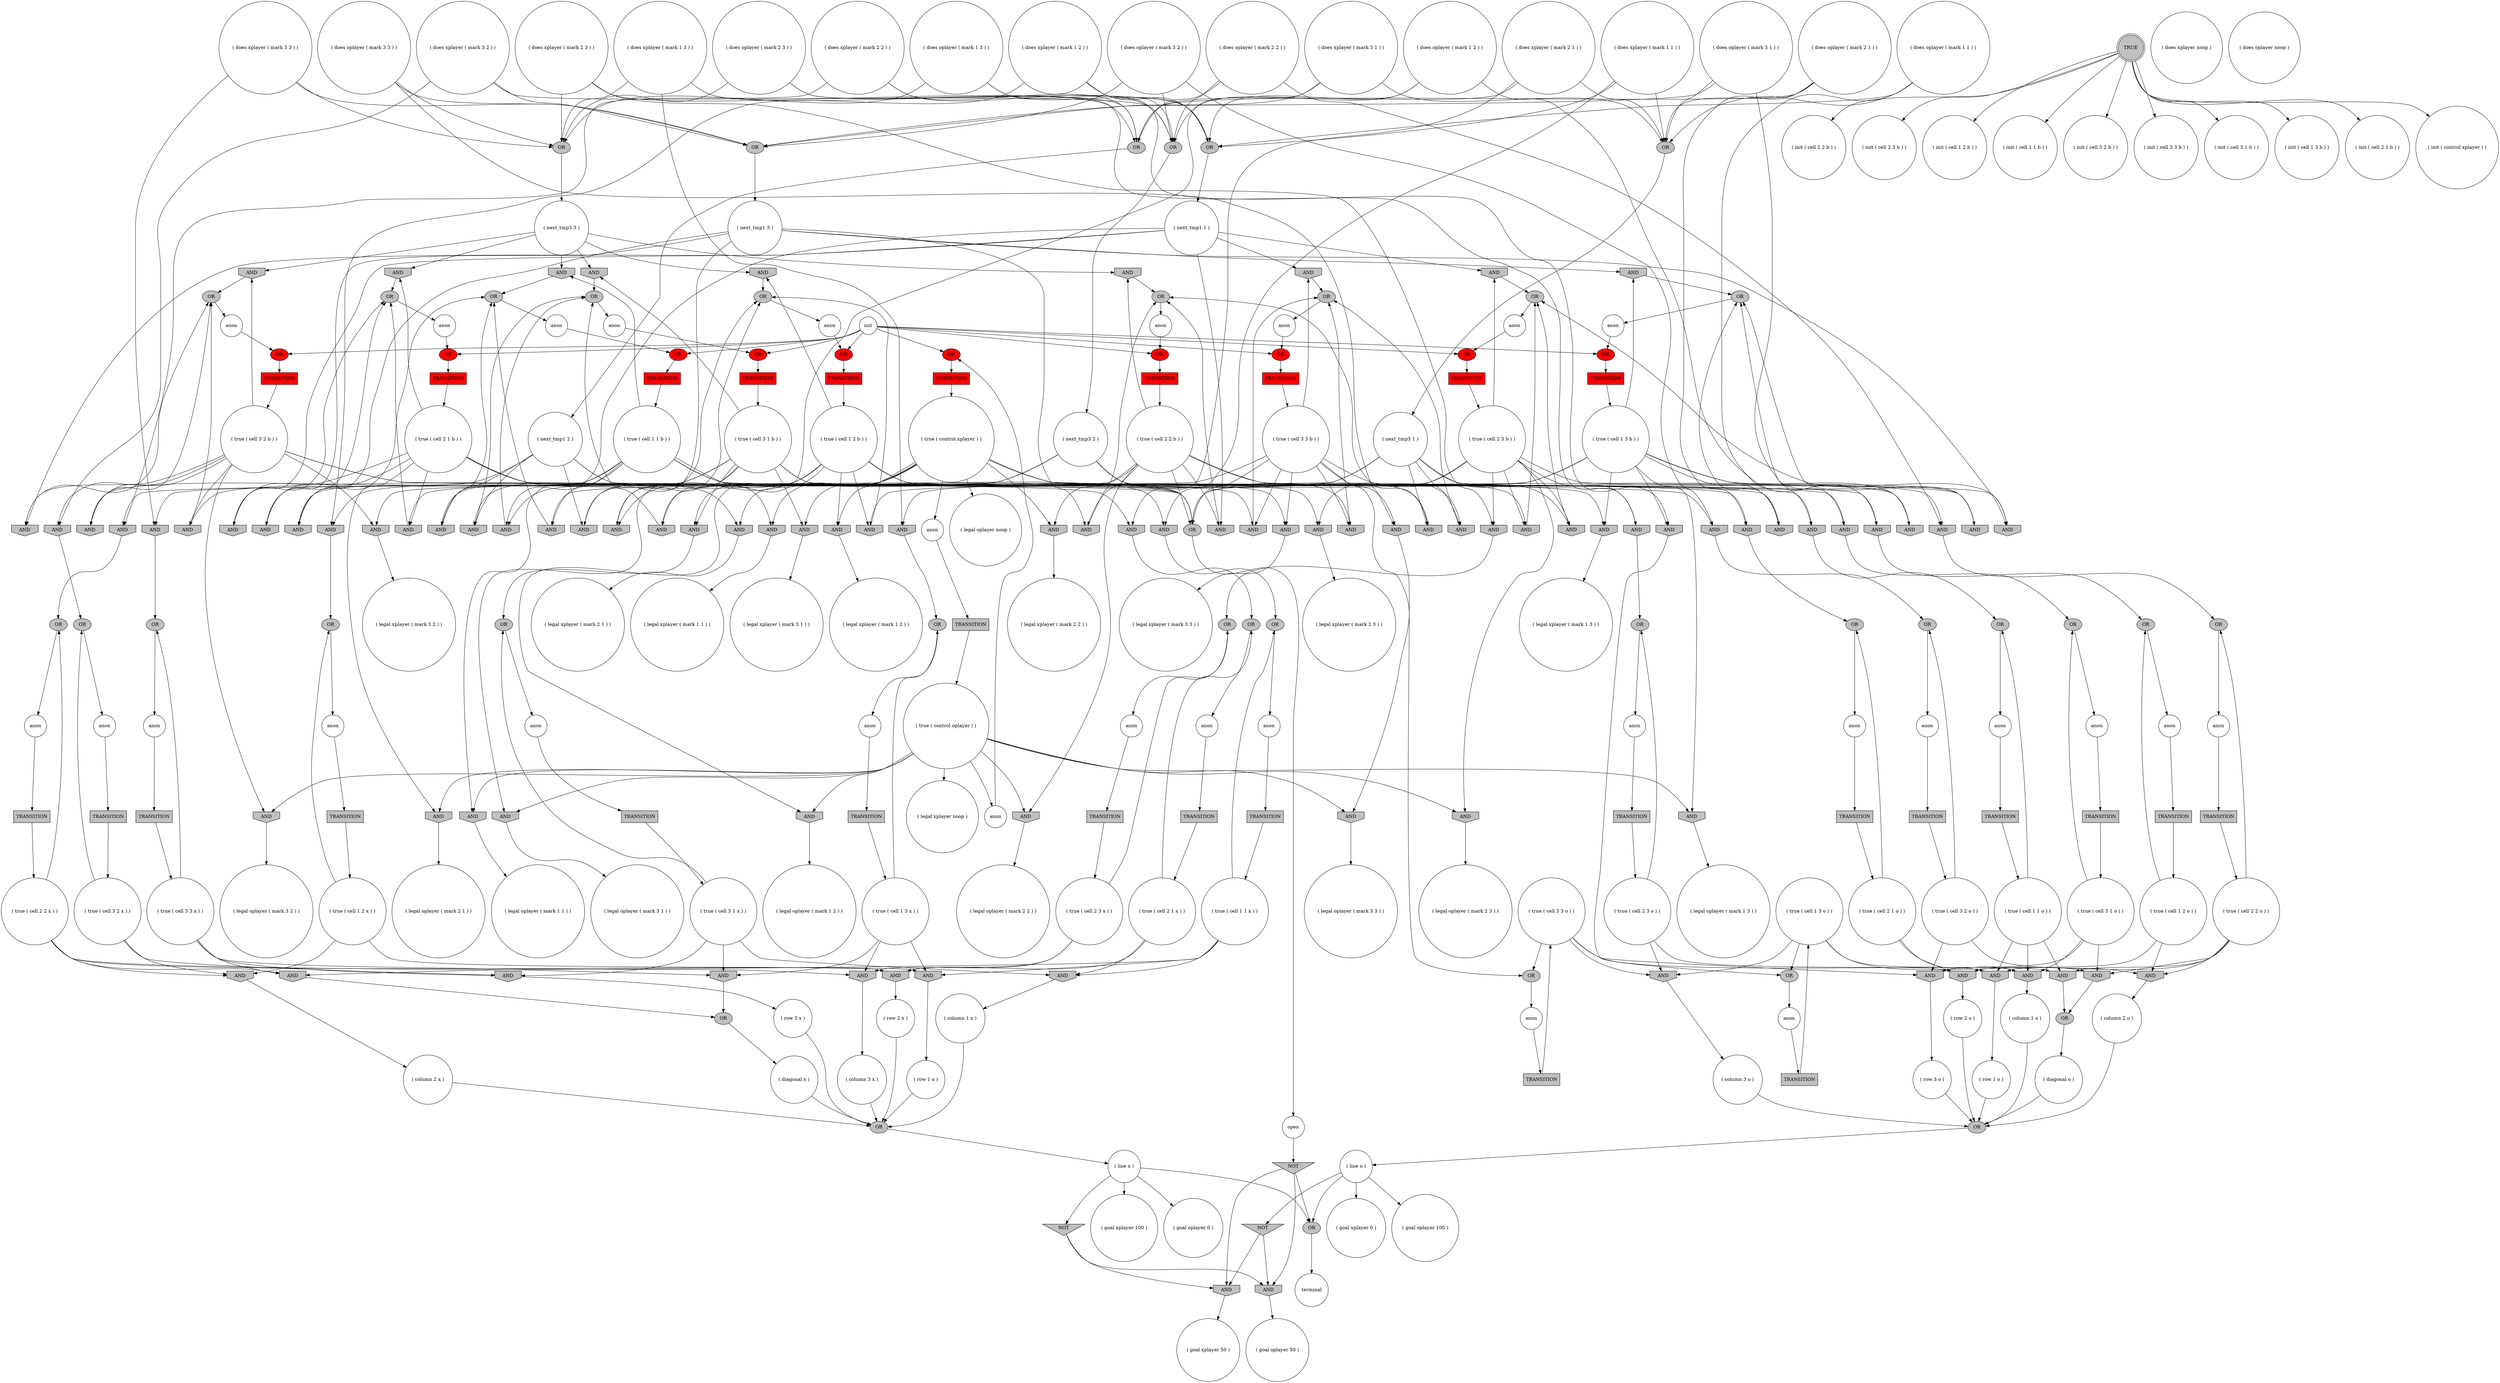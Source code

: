 digraph propNet
{
	"@7f7af77b"[shape=circle, style= filled, fillcolor=white, label="( column 3 x )"]; "@7f7af77b"->"@1381c37"; 
	"@642a3828"[shape=box, style= filled, fillcolor=grey, label="TRANSITION"]; "@642a3828"->"@1b7ce338"; 
	"@50f830fb"[shape=circle, style= filled, fillcolor=white, label="( legal xplayer ( mark 1 3 ) )"]; 
	"@6d06db05"[shape=invhouse, style= filled, fillcolor=grey, label="AND"]; "@6d06db05"->"@5e908487"; 
	"@2e90c293"[shape=invhouse, style= filled, fillcolor=grey, label="AND"]; "@2e90c293"->"@5e908487"; 
	"@3c753671"[shape=circle, style= filled, fillcolor=white, label="anon"]; "@3c753671"->"@5d909d84"; 
	"@3fed87e9"[shape=circle, style= filled, fillcolor=white, label="anon"]; "@3fed87e9"->"@2f30c6ee"; 
	"@6858925d"[shape=invhouse, style= filled, fillcolor=grey, label="AND"]; "@6858925d"->"@231633be"; 
	"@5c1a0e1c"[shape=ellipse, style= filled, fillcolor=grey, label="OR"]; "@5c1a0e1c"->"@6885430b"; 
	"@188ae882"[shape=ellipse, style= filled, fillcolor=red, label="OR"]; "@188ae882"->"@411402de"; 
	"@47aaf1a1"[shape=ellipse, style= filled, fillcolor=grey, label="OR"]; "@47aaf1a1"->"@d26fdfc"; 
	"@2d51dd5d"[shape=invhouse, style= filled, fillcolor=grey, label="AND"]; "@2d51dd5d"->"@2779a61"; 
	"@315bf154"[shape=circle, style= filled, fillcolor=white, label="( does oplayer ( mark 3 3 ) )"]; "@315bf154"->"@78147347"; "@315bf154"->"@7e10fcee"; "@315bf154"->"@3973350d"; 
	"@5d909d84"[shape=box, style= filled, fillcolor=grey, label="TRANSITION"]; "@5d909d84"->"@79890a07"; 
	"@2779a61"[shape=ellipse, style= filled, fillcolor=grey, label="OR"]; "@2779a61"->"@51372eab"; 
	"@6f27eb30"[shape=invhouse, style= filled, fillcolor=grey, label="AND"]; "@6f27eb30"->"@2779a61"; 
	"@5e908487"[shape=ellipse, style= filled, fillcolor=grey, label="OR"]; "@5e908487"->"@1db90a3f"; 
	"@5e54f043"[shape=box, style= filled, fillcolor=red, label="TRANSITION"]; "@5e54f043"->"@5821dafe"; 
	"@4c533c4d"[shape=circle, style= filled, fillcolor=white, label="anon"]; "@4c533c4d"->"@188ae882"; 
	"@47f707d6"[shape=invhouse, style= filled, fillcolor=grey, label="AND"]; "@47f707d6"->"@1de3329f"; 
	"@69f1abb"[shape=invhouse, style= filled, fillcolor=grey, label="AND"]; "@69f1abb"->"@452fb7f9"; 
	"@1d8eaba4"[shape=circle, style= filled, fillcolor=white, label="anon"]; "@1d8eaba4"->"@2a82dcfc"; 
	"@50f0d2da"[shape=circle, style= filled, fillcolor=white, label="( legal oplayer ( mark 2 3 ) )"]; 
	"@41f247d8"[shape=invhouse, style= filled, fillcolor=grey, label="AND"]; "@41f247d8"->"@231633be"; 
	"@4569ef45"[shape=circle, style= filled, fillcolor=white, label="anon"]; "@4569ef45"->"@699890b1"; 
	"@53d61dfa"[shape=invhouse, style= filled, fillcolor=grey, label="AND"]; "@53d61dfa"->"@5a45ee9d"; 
	"@23b3379d"[shape=circle, style= filled, fillcolor=white, label="anon"]; "@23b3379d"->"@69073205"; 
	"@5be42fca"[shape=ellipse, style= filled, fillcolor=red, label="OR"]; "@5be42fca"->"@4629a8d5"; 
	"@1d291518"[shape=ellipse, style= filled, fillcolor=grey, label="OR"]; "@1d291518"->"@75033260"; 
	"@1105ff34"[shape=invtriangle, style= filled, fillcolor=grey, label="NOT"]; "@1105ff34"->"@28895523"; "@1105ff34"->"@53d61dfa"; 
	"@26931ea7"[shape=invhouse, style= filled, fillcolor=grey, label="AND"]; "@26931ea7"->"@5b21341b"; 
	"@7d8907bc"[shape=circle, style= filled, fillcolor=white, label="( does oplayer ( mark 2 3 ) )"]; "@7d8907bc"->"@78147347"; "@7d8907bc"->"@593920c0"; "@7d8907bc"->"@671c7b93"; 
	"@72294a1f"[shape=circle, style= filled, fillcolor=white, label="( does xplayer ( mark 3 3 ) )"]; "@72294a1f"->"@78147347"; "@72294a1f"->"@7488fa0d"; "@72294a1f"->"@7e10fcee"; 
	"@638535b2"[shape=invhouse, style= filled, fillcolor=grey, label="AND"]; "@638535b2"->"@2779a61"; 
	"@75a01798"[shape=invhouse, style= filled, fillcolor=grey, label="AND"]; "@75a01798"->"@2f5a4e4c"; 
	"@49df9fe6"[shape=circle, style= filled, fillcolor=white, label="( column 3 o )"]; "@49df9fe6"->"@57bc98ad"; 
	"@d66fb5c"[shape=circle, style= filled, fillcolor=white, label="( true ( cell 1 3 o ) )"]; "@d66fb5c"->"@7a3d7ec9"; "@d66fb5c"->"@48e7aa3d"; "@d66fb5c"->"@47aaf1a1"; "@d66fb5c"->"@4f3f29d"; 
	"@3ac2c0f8"[shape=ellipse, style= filled, fillcolor=grey, label="OR"]; "@3ac2c0f8"->"@6f2622b9"; 
	"@172a0f11"[shape=circle, style= filled, fillcolor=white, label="( does oplayer ( mark 1 3 ) )"]; "@172a0f11"->"@24a5e215"; "@172a0f11"->"@78147347"; "@172a0f11"->"@5029a860"; 
	"@2e7de440"[shape=invhouse, style= filled, fillcolor=grey, label="AND"]; "@2e7de440"->"@6f32326c"; 
	"@484c1e0f"[shape=invhouse, style= filled, fillcolor=grey, label="AND"]; "@484c1e0f"->"@7ddef175"; 
	"@2571b935"[shape=circle, style= filled, fillcolor=white, label="anon"]; "@2571b935"->"@5be42fca"; 
	"@1b7ce338"[shape=circle, style= filled, fillcolor=white, label="( true ( cell 3 3 o ) )"]; "@1b7ce338"->"@26931ea7"; "@1b7ce338"->"@3bc98fb3"; "@1b7ce338"->"@3ac2c0f8"; "@1b7ce338"->"@4f3f29d"; 
	"@79066b43"[shape=circle, style= filled, fillcolor=white, label="( diagonal x )"]; "@79066b43"->"@1381c37"; 
	"@55355b73"[shape=circle, style= filled, fillcolor=white, label="( column 1 o )"]; "@55355b73"->"@57bc98ad"; 
	"@2bbeddf8"[shape=circle, style= filled, fillcolor=white, label="( legal xplayer noop )"]; 
	"@60e0449"[shape=circle, style= filled, fillcolor=white, label="( true ( cell 1 1 x ) )"]; "@60e0449"->"@7f5c20ec"; "@60e0449"->"@3bd5417"; "@60e0449"->"@7d41f38d"; "@60e0449"->"@1716fbfb"; 
	"@11d2955"[shape=circle, style= filled, fillcolor=white, label="( true ( cell 1 3 x ) )"]; "@11d2955"->"@3bd5417"; "@11d2955"->"@30f5c47e"; "@11d2955"->"@270cc581"; "@11d2955"->"@15446d2b"; 
	"@6dc02588"[shape=invhouse, style= filled, fillcolor=grey, label="AND"]; "@6dc02588"->"@231633be"; 
	"@5029a860"[shape=invhouse, style= filled, fillcolor=grey, label="AND"]; "@5029a860"->"@47aaf1a1"; 
	"@6b9061c5"[shape=circle, style= filled, fillcolor=white, label="anon"]; "@6b9061c5"->"@461138e4"; 
	"@3c737a26"[shape=box, style= filled, fillcolor=grey, label="TRANSITION"]; "@3c737a26"->"@72ee4d04"; 
	"@5eeababf"[shape=box, style= filled, fillcolor=grey, label="TRANSITION"]; "@5eeababf"->"@5c8be76f"; 
	"@77f85dae"[shape=invhouse, style= filled, fillcolor=grey, label="AND"]; "@77f85dae"->"@103da325"; 
	"@ad76e80"[shape=circle, style= filled, fillcolor=white, label="( goal oplayer 0 )"]; 
	"@184e5619"[shape=invhouse, style= filled, fillcolor=grey, label="AND"]; "@184e5619"->"@452fb7f9"; 
	"@2156930e"[shape=box, style= filled, fillcolor=grey, label="TRANSITION"]; "@2156930e"->"@2dc35d67"; 
	"@c45901c"[shape=ellipse, style= filled, fillcolor=grey, label="OR"]; "@c45901c"->"@3342848c"; 
	"@25d6c07"[shape=invhouse, style= filled, fillcolor=grey, label="AND"]; "@25d6c07"->"@658739f0"; 
	"@40601b"[shape=invhouse, style= filled, fillcolor=grey, label="AND"]; "@40601b"->"@5b8ee31d"; 
	"@77a0f5fe"[shape=circle, style= filled, fillcolor=white, label="( does oplayer ( mark 3 2 ) )"]; "@77a0f5fe"->"@15a8743e"; "@77a0f5fe"->"@277907f3"; "@77a0f5fe"->"@7e10fcee"; 
	"@5b663538"[shape=circle, style= filled, fillcolor=white, label="( true ( cell 3 3 b ) )"]; "@5b663538"->"@7488fa0d"; "@5b663538"->"@4a4fc5da"; "@5b663538"->"@bf10e06"; "@5b663538"->"@33ab8acc"; "@5b663538"->"@75a01798"; "@5b663538"->"@d5e15e"; "@5b663538"->"@78748e88"; "@5b663538"->"@2e7de440"; "@5b663538"->"@3973350d"; 
	"@46ecbcb3"[shape=circle, style= filled, fillcolor=white, label="( column 2 o )"]; "@46ecbcb3"->"@57bc98ad"; 
	"@3c479418"[shape=invhouse, style= filled, fillcolor=grey, label="AND"]; "@3c479418"->"@55355b73"; 
	"@55d4038b"[shape=box, style= filled, fillcolor=red, label="TRANSITION"]; "@55d4038b"->"@51f04d14"; 
	"@7f60ef00"[shape=circle, style= filled, fillcolor=white, label="( true ( cell 1 2 b ) )"]; "@7f60ef00"->"@510560b5"; "@7f60ef00"->"@76b07015"; "@7f60ef00"->"@48d195b"; "@7f60ef00"->"@bf10e06"; "@7f60ef00"->"@55871d0e"; "@7f60ef00"->"@1810206a"; "@7f60ef00"->"@36ccc767"; "@7f60ef00"->"@5ee54a29"; "@7f60ef00"->"@1df2503e"; 
	"@6fdb51b8"[shape=invhouse, style= filled, fillcolor=grey, label="AND"]; "@6fdb51b8"->"@12e88d81"; 
	"@48773e11"[shape=invhouse, style= filled, fillcolor=grey, label="AND"]; "@48773e11"->"@60ec5d30"; 
	"@3e209247"[shape=circle, style= filled, fillcolor=white, label="( column 2 x )"]; "@3e209247"->"@1381c37"; 
	"@33a63fca"[shape=circle, style= filled, fillcolor=white, label="anon"]; "@33a63fca"->"@6e4f503b"; 
	"@4f3f29d"[shape=invhouse, style= filled, fillcolor=grey, label="AND"]; "@4f3f29d"->"@49df9fe6"; 
	"@1e8c76e3"[shape=circle, style= filled, fillcolor=white, label="( does xplayer ( mark 1 1 ) )"]; "@1e8c76e3"->"@24a5e215"; "@1e8c76e3"->"@2218cb88"; "@1e8c76e3"->"@488d3795"; 
	"@15446d2b"[shape=ellipse, style= filled, fillcolor=grey, label="OR"]; "@15446d2b"->"@61eaa670"; 
	"@13eaa585"[shape=ellipse, style= filled, fillcolor=grey, label="OR"]; "@13eaa585"->"@270748ae"; 
	"@7d42cb31"[shape=box, style= filled, fillcolor=grey, label="TRANSITION"]; "@7d42cb31"->"@11d2955"; 
	"@595b6128"[shape=circle, style= filled, fillcolor=white, label="( init ( cell 2 2 b ) )"]; 
	"@6e4f503b"[shape=box, style= filled, fillcolor=grey, label="TRANSITION"]; "@6e4f503b"->"@5deba312"; 
	"@2bbef5cb"[shape=circle, style= filled, fillcolor=white, label="( does xplayer ( mark 2 2 ) )"]; "@2bbef5cb"->"@47f707d6"; "@2bbef5cb"->"@277907f3"; "@2bbef5cb"->"@671c7b93"; 
	"@658739f0"[shape=ellipse, style= filled, fillcolor=grey, label="OR"]; "@658739f0"->"@2f3a53e6"; 
	"@3bc98fb3"[shape=invhouse, style= filled, fillcolor=grey, label="AND"]; "@3bc98fb3"->"@c45901c"; 
	"@1810206a"[shape=invhouse, style= filled, fillcolor=grey, label="AND"]; "@1810206a"->"@cc6b38d"; 
	"@471020a"[shape=circle, style= filled, fillcolor=white, label="( does xplayer noop )"]; 
	"@3973350d"[shape=invhouse, style= filled, fillcolor=grey, label="AND"]; "@3973350d"->"@3ac2c0f8"; 
	"@2a82dcfc"[shape=box, style= filled, fillcolor=grey, label="TRANSITION"]; "@2a82dcfc"->"@fade027"; 
	"@52f47a8b"[shape=ellipse, style= filled, fillcolor=grey, label="OR"]; "@52f47a8b"->"@79066b43"; 
	"@65fb3179"[shape=box, style= filled, fillcolor=red, label="TRANSITION"]; "@65fb3179"->"@5b663538"; 
	"@6d2f17ab"[shape=circle, style= filled, fillcolor=white, label="( does xplayer ( mark 1 3 ) )"]; "@6d2f17ab"->"@24a5e215"; "@6d2f17ab"->"@45058a05"; "@6d2f17ab"->"@78147347"; 
	"@7488fa0d"[shape=invhouse, style= filled, fillcolor=grey, label="AND"]; "@7488fa0d"->"@1d291518"; 
	"@55871d0e"[shape=invhouse, style= filled, fillcolor=grey, label="AND"]; "@55871d0e"->"@32b398f"; 
	"@277907f3"[shape=ellipse, style= filled, fillcolor=grey, label="OR"]; "@277907f3"->"@1cb4afd2"; 
	"@30f5c47e"[shape=invhouse, style= filled, fillcolor=grey, label="AND"]; "@30f5c47e"->"@7f7af77b"; 
	"@1f7235fe"[shape=invhouse, style= filled, fillcolor=grey, label="AND"]; "@1f7235fe"->"@3e209247"; 
	"@5da82925"[shape=invhouse, style= filled, fillcolor=grey, label="AND"]; "@5da82925"->"@5bc4448c"; 
	"@270cc581"[shape=invhouse, style= filled, fillcolor=grey, label="AND"]; "@270cc581"->"@52f47a8b"; 
	"@671c7b93"[shape=ellipse, style= filled, fillcolor=grey, label="OR"]; "@671c7b93"->"@46d12f99"; 
	"@466952fb"[shape=circle, style= filled, fillcolor=white, label="( does oplayer ( mark 1 1 ) )"]; "@466952fb"->"@24a5e215"; "@466952fb"->"@2218cb88"; "@466952fb"->"@40601b"; 
	"@1ae18073"[shape=circle, style= filled, fillcolor=white, label="( init ( cell 2 3 b ) )"]; 
	"@1d2477b7"[shape=ellipse, style= filled, fillcolor=red, label="OR"]; "@1d2477b7"->"@55d4038b"; 
	"@5b8ee31d"[shape=ellipse, style= filled, fillcolor=grey, label="OR"]; "@5b8ee31d"->"@465182fa"; 
	"@6ce29474"[shape=circle, style= filled, fillcolor=white, label="open"]; "@6ce29474"->"@2edb21ac"; 
	"@57e99775"[shape=invhouse, style= filled, fillcolor=grey, label="AND"]; "@57e99775"->"@46ecbcb3"; 
	"@42471ada"[shape=invhouse, style= filled, fillcolor=grey, label="AND"]; "@42471ada"->"@658739f0"; 
	"@2dc35d67"[shape=circle, style= filled, fillcolor=white, label="( true ( cell 2 1 x ) )"]; "@2dc35d67"->"@3c85174e"; "@2dc35d67"->"@7d41f38d"; "@2dc35d67"->"@37da1427"; 
	"@32b398f"[shape=ellipse, style= filled, fillcolor=grey, label="OR"]; "@32b398f"->"@6b9061c5"; 
	"@76b07015"[shape=invhouse, style= filled, fillcolor=grey, label="AND"]; "@76b07015"->"@6a53611f"; 
	"@69ae3d08"[shape=invhouse, style= filled, fillcolor=grey, label="AND"]; "@69ae3d08"->"@13eaa585"; 
	"@231633be"[shape=ellipse, style= filled, fillcolor=grey, label="OR"]; "@231633be"->"@2571b935"; 
	"@465182fa"[shape=circle, style= filled, fillcolor=white, label="anon"]; "@465182fa"->"@5eeababf"; 
	"@7ddef175"[shape=ellipse, style= filled, fillcolor=grey, label="OR"]; "@7ddef175"->"@23b3379d"; 
	"@6baa1b07"[shape=circle, style= filled, fillcolor=white, label="anon"]; "@6baa1b07"->"@5e4436a9"; 
	"@24a5e215"[shape=ellipse, style= filled, fillcolor=grey, label="OR"]; "@24a5e215"->"@6b47acff"; 
	"@75e40154"[shape=invhouse, style= filled, fillcolor=grey, label="AND"]; "@75e40154"->"@658739f0"; 
	"@2e8d25f"[shape=circle, style= filled, fillcolor=white, label="( legal oplayer ( mark 2 2 ) )"]; 
	"@419f5125"[shape=circle, style= filled, fillcolor=white, label="( true ( cell 2 2 o ) )"]; "@419f5125"->"@40b5a135"; "@419f5125"->"@48773e11"; "@419f5125"->"@3bc98fb3"; "@419f5125"->"@48e7aa3d"; "@419f5125"->"@57e99775"; 
	"@1249daf5"[shape=invhouse, style= filled, fillcolor=grey, label="AND"]; "@1249daf5"->"@2e8d25f"; 
	"@2b033bbd"[shape=circle, style= filled, fillcolor=white, label="( true ( cell 2 2 b ) )"]; "@2b033bbd"->"@47f707d6"; "@2b033bbd"->"@6d06db05"; "@2b033bbd"->"@2e90c293"; "@2b033bbd"->"@6dd69440"; "@2b033bbd"->"@bf10e06"; "@2b033bbd"->"@7f180c3f"; "@2b033bbd"->"@a5bb881"; "@2b033bbd"->"@349ac761"; "@2b033bbd"->"@1249daf5"; 
	"@3da77560"[shape=invhouse, style= filled, fillcolor=grey, label="AND"]; "@3da77560"->"@518202c2"; 
	"@42b67671"[shape=ellipse, style= filled, fillcolor=red, label="OR"]; "@42b67671"->"@24695731"; 
	"@4d6a35a2"[shape=circle, style= filled, fillcolor=white, label="terminal"]; 
	"@7d41f38d"[shape=invhouse, style= filled, fillcolor=grey, label="AND"]; "@7d41f38d"->"@4c485dd4"; 
	"@5ee54a29"[shape=invhouse, style= filled, fillcolor=grey, label="AND"]; "@5ee54a29"->"@62040754"; 
	"@18b01a7c"[shape=box, style= filled, fillcolor=grey, label="TRANSITION"]; "@18b01a7c"->"@3c2d0f58"; 
	"@df3b13c"[shape=circle, style= filled, fillcolor=white, label="( does oplayer ( mark 3 1 ) )"]; "@df3b13c"->"@2218cb88"; "@df3b13c"->"@c3d9c6"; "@df3b13c"->"@7e10fcee"; 
	"@452fb7f9"[shape=ellipse, style= filled, fillcolor=grey, label="OR"]; "@452fb7f9"->"@4c533c4d"; 
	"@7a1090c6"[shape=invhouse, style= filled, fillcolor=grey, label="AND"]; "@7a1090c6"->"@13eaa585"; 
	"@51d24705"[shape=circle, style= filled, fillcolor=white, label="anon"]; "@51d24705"->"@56220723"; 
	"@5a45ee9d"[shape=circle, style= filled, fillcolor=white, label="( goal xplayer 50 )"]; 
	"@d26fdfc"[shape=circle, style= filled, fillcolor=white, label="anon"]; "@d26fdfc"->"@6899f974"; 
	"@48e7aa3d"[shape=invhouse, style= filled, fillcolor=grey, label="AND"]; "@48e7aa3d"->"@c45901c"; 
	"@a5bb881"[shape=invhouse, style= filled, fillcolor=grey, label="AND"]; "@a5bb881"->"@40b5a135"; 
	"@2f3a53e6"[shape=circle, style= filled, fillcolor=white, label="anon"]; "@2f3a53e6"->"@7c912f9b"; 
	"@5821dafe"[shape=circle, style= filled, fillcolor=white, label="( true ( cell 3 2 b ) )"]; "@5821dafe"->"@9af5e4f"; "@5821dafe"->"@7e275d95"; "@5821dafe"->"@5c302144"; "@5821dafe"->"@77f85dae"; "@5821dafe"->"@15a8743e"; "@5821dafe"->"@69ae3d08"; "@5821dafe"->"@7a1090c6"; "@5821dafe"->"@bf10e06"; "@5821dafe"->"@5da82925"; 
	"@51f04d14"[shape=circle, style= filled, fillcolor=white, label="( true ( cell 2 3 b ) )"]; "@51f04d14"->"@484c1e0f"; "@51f04d14"->"@ca521a0"; "@51f04d14"->"@bf10e06"; "@51f04d14"->"@6f27eb30"; "@51f04d14"->"@638535b2"; "@51f04d14"->"@593920c0"; "@51f04d14"->"@2d51dd5d"; "@51f04d14"->"@3f157048"; "@51f04d14"->"@562e01c1"; 
	"@55849960"[shape=invhouse, style= filled, fillcolor=grey, label="AND"]; "@55849960"->"@50f830fb"; 
	"@1b3255da"[shape=circle, style= filled, fillcolor=white, label="( true ( cell 3 3 x ) )"]; "@1b3255da"->"@1d291518"; "@1b3255da"->"@7b1e4e88"; "@1b3255da"->"@30f5c47e"; "@1b3255da"->"@1716fbfb"; 
	"@314c1fd"[shape=circle, style= filled, fillcolor=white, label="( goal xplayer 0 )"]; 
	"@1716fbfb"[shape=invhouse, style= filled, fillcolor=grey, label="AND"]; "@1716fbfb"->"@52f47a8b"; 
	"@5e4436a9"[shape=ellipse, style= filled, fillcolor=red, label="OR"]; "@5e4436a9"->"@4342cc77"; 
	"@15a99f46"[shape=circle, style= filled, fillcolor=white, label="anon"]; "@15a99f46"->"@51bcc62c"; 
	"@6781c970"[shape=circle, style= filled, fillcolor=white, label="( line x )"]; "@6781c970"->"@d5e1c18"; "@6781c970"->"@ad76e80"; "@6781c970"->"@5e92d11a"; "@6781c970"->"@3a4ba506"; 
	"@2b5c39ae"[shape=ellipse, style= filled, fillcolor=red, label="OR"]; "@2b5c39ae"->"@5e54f043"; 
	"@7a3d7ec9"[shape=invhouse, style= filled, fillcolor=grey, label="AND"]; "@7a3d7ec9"->"@77279a4e"; 
	"@461138e4"[shape=box, style= filled, fillcolor=grey, label="TRANSITION"]; "@461138e4"->"@752322ca"; 
	"@713b57c3"[shape=circle, style= filled, fillcolor=white, label="( goal oplayer 100 )"]; 
	"@5deba312"[shape=circle, style= filled, fillcolor=white, label="( true ( cell 2 3 o ) )"]; "@5deba312"->"@48773e11"; "@5deba312"->"@4f3f29d"; "@5deba312"->"@661b29c4"; 
	"@35802579"[shape=circle, style= filled, fillcolor=white, label="anon"]; "@35802579"->"@2156930e"; 
	"@7f7cf387"[shape=circle, style= filled, fillcolor=white, label="( legal xplayer ( mark 2 1 ) )"]; 
	"@145a9aa1"[shape=invhouse, style= filled, fillcolor=grey, label="AND"]; "@145a9aa1"->"@452fb7f9"; 
	"@78748e88"[shape=invhouse, style= filled, fillcolor=grey, label="AND"]; "@78748e88"->"@40b07bd"; 
	"@4629a8d5"[shape=box, style= filled, fillcolor=red, label="TRANSITION"]; "@4629a8d5"->"@6fc298ba"; 
	"@70209add"[shape=box, style= filled, fillcolor=red, label="TRANSITION"]; "@70209add"->"@3560f4fa"; 
	"@7e10fcee"[shape=ellipse, style= filled, fillcolor=grey, label="OR"]; "@7e10fcee"->"@2061c569"; 
	"@45058a05"[shape=invhouse, style= filled, fillcolor=grey, label="AND"]; "@45058a05"->"@15446d2b"; 
	"@56220723"[shape=box, style= filled, fillcolor=grey, label="TRANSITION"]; "@56220723"->"@57ef66e1"; 
	"@69073205"[shape=box, style= filled, fillcolor=grey, label="TRANSITION"]; "@69073205"->"@dcc926a"; 
	"@ca521a0"[shape=invhouse, style= filled, fillcolor=grey, label="AND"]; "@ca521a0"->"@50f0d2da"; 
	"@c3d9c6"[shape=invhouse, style= filled, fillcolor=grey, label="AND"]; "@c3d9c6"->"@41ade8c1"; 
	"@2061c569"[shape=circle, style= filled, fillcolor=white, label="( next_tmp1 3 )"]; "@2061c569"->"@133f160f"; "@2061c569"->"@6d06db05"; "@2061c569"->"@69f1abb"; "@2061c569"->"@6f27eb30"; "@2061c569"->"@6dc02588"; "@2061c569"->"@36ccc767"; 
	"@7c912f9b"[shape=ellipse, style= filled, fillcolor=red, label="OR"]; "@7c912f9b"->"@5d466232"; 
	"@689dcf96"[shape=circle, style= filled, fillcolor=white, label="anon"]; "@689dcf96"->"@52513374"; 
	"@579b5a96"[shape=ellipse, style= filled, fillcolor=grey, label="OR"]; "@579b5a96"->"@3fed87e9"; 
	"@57ef66e1"[shape=circle, style= filled, fillcolor=white, label="( true ( cell 1 2 o ) )"]; "@57ef66e1"->"@7a3d7ec9"; "@57ef66e1"->"@57e99775"; "@57ef66e1"->"@6a53611f"; 
	"@1381c37"[shape=ellipse, style= filled, fillcolor=grey, label="OR"]; "@1381c37"->"@6781c970"; 
	"@57bc98ad"[shape=ellipse, style= filled, fillcolor=grey, label="OR"]; "@57bc98ad"->"@15945034"; 
	"@2f5a4e4c"[shape=ellipse, style= filled, fillcolor=grey, label="OR"]; "@2f5a4e4c"->"@15a99f46"; 
	"@103da325"[shape=ellipse, style= filled, fillcolor=grey, label="OR"]; "@103da325"->"@7c410370"; 
	"@488d3795"[shape=invhouse, style= filled, fillcolor=grey, label="AND"]; "@488d3795"->"@7f5c20ec"; 
	"@b10d60e"[shape=box, style= filled, fillcolor=grey, label="TRANSITION"]; "@b10d60e"->"@71d15cb0"; 
	"@78356d16"[shape=circle, style= filled, fillcolor=white, label="( init ( cell 1 2 b ) )"]; 
	"@27ea86ce"[shape=invhouse, style= filled, fillcolor=grey, label="AND"]; "@27ea86ce"->"@37da1427"; 
	"@52513374"[shape=ellipse, style= filled, fillcolor=red, label="OR"]; "@52513374"->"@30d4b34b"; 
	"@7f180c3f"[shape=invhouse, style= filled, fillcolor=grey, label="AND"]; "@7f180c3f"->"@5e908487"; 
	"@684e0566"[shape=box, style= filled, fillcolor=grey, label="TRANSITION"]; "@684e0566"->"@34dfd7bd"; 
	"@699890b1"[shape=box, style= filled, fillcolor=grey, label="TRANSITION"]; "@699890b1"->"@60e0449"; 
	"@133f160f"[shape=invhouse, style= filled, fillcolor=grey, label="AND"]; "@133f160f"->"@579b5a96"; 
	"@7c410370"[shape=circle, style= filled, fillcolor=white, label="anon"]; "@7c410370"->"@3c737a26"; 
	"@700a713b"[shape=invhouse, style= filled, fillcolor=grey, label="AND"]; "@700a713b"->"@4befe094"; 
	"@4342cc77"[shape=box, style= filled, fillcolor=red, label="TRANSITION"]; "@4342cc77"->"@68461fb4"; 
	"@2ddfb6e9"[shape=circle, style= filled, fillcolor=white, label="( does oplayer noop )"]; 
	"@3b6b765c"[shape=circle, style= filled, fillcolor=white, label="( init ( cell 1 1 b ) )"]; 
	"@5b21341b"[shape=circle, style= filled, fillcolor=white, label="( row 3 o )"]; "@5b21341b"->"@57bc98ad"; 
	"@805a73f"[shape=circle, style= filled, fillcolor=white, label="( does oplayer ( mark 2 2 ) )"]; "@805a73f"->"@277907f3"; "@805a73f"->"@a5bb881"; "@805a73f"->"@671c7b93"; 
	"@49577c6a"[shape=circle, style= filled, fillcolor=white, label="( init ( cell 3 2 b ) )"]; 
	"@518202c2"[shape=circle, style= filled, fillcolor=white, label="( legal oplayer ( mark 2 1 ) )"]; 
	"@b521f6"[shape=circle, style= filled, fillcolor=white, label="( init ( cell 3 3 b ) )"]; 
	"@d5e1c18"[shape=invtriangle, style= filled, fillcolor=grey, label="NOT"]; "@d5e1c18"->"@28895523"; "@d5e1c18"->"@53d61dfa"; 
	"@5bc4448c"[shape=circle, style= filled, fillcolor=white, label="( legal oplayer ( mark 3 2 ) )"]; 
	"@46d12f99"[shape=circle, style= filled, fillcolor=white, label="( next_tmp1 2 )"]; "@46d12f99"->"@7e275d95"; "@46d12f99"->"@6448d20"; "@46d12f99"->"@184e5619"; "@46d12f99"->"@33ab8acc"; "@46d12f99"->"@25d6c07"; "@46d12f99"->"@5ee54a29"; 
	"@cc6b38d"[shape=circle, style= filled, fillcolor=white, label="( legal oplayer ( mark 1 2 ) )"]; 
	"@6a53611f"[shape=ellipse, style= filled, fillcolor=grey, label="OR"]; "@6a53611f"->"@51d24705"; 
	"@3a4ba506"[shape=ellipse, style= filled, fillcolor=grey, label="OR"]; "@3a4ba506"->"@4d6a35a2"; 
	"@adad78a"[shape=circle, style= filled, fillcolor=white, label="( legal xplayer ( mark 1 1 ) )"]; 
	"@62040754"[shape=ellipse, style= filled, fillcolor=grey, label="OR"]; "@62040754"->"@689dcf96"; 
	"@b299c78"[shape=circle, style= filled, fillcolor=white, label="( true ( cell 2 2 x ) )"]; "@b299c78"->"@3c85174e"; "@b299c78"->"@1f7235fe"; "@b299c78"->"@1de3329f"; "@b299c78"->"@1716fbfb"; "@b299c78"->"@270cc581"; 
	"@1df61ea4"[shape=circle, style= filled, fillcolor=white, label="( legal oplayer ( mark 1 1 ) )"]; 
	"@78147347"[shape=ellipse, style= filled, fillcolor=grey, label="OR"]; "@78147347"->"@5120148b"; 
	"@610c7258"[shape=invhouse, style= filled, fillcolor=grey, label="AND"]; "@610c7258"->"@359e1433"; 
	"@67de3a88"[shape=invhouse, style= filled, fillcolor=grey, label="AND"]; "@67de3a88"->"@5c1a0e1c"; 
	"@24695731"[shape=box, style= filled, fillcolor=red, label="TRANSITION"]; "@24695731"->"@2b033bbd"; 
	"@26a2f33"[shape=circle, style= filled, fillcolor=white, label="anon"]; "@26a2f33"->"@38098570"; 
	"@3f157048"[shape=invhouse, style= filled, fillcolor=grey, label="AND"]; "@3f157048"->"@583a41f6"; 
	"@6f32326c"[shape=circle, style= filled, fillcolor=white, label="( legal xplayer ( mark 3 3 ) )"]; 
	"@71d15cb0"[shape=circle, style= filled, fillcolor=white, label="( true ( cell 3 2 o ) )"]; "@71d15cb0"->"@26931ea7"; "@71d15cb0"->"@57e99775"; "@71d15cb0"->"@31739e9c"; 
	"@34dfd7bd"[shape=circle, style= filled, fillcolor=white, label="( true ( cell 2 1 o ) )"]; "@34dfd7bd"->"@48773e11"; "@34dfd7bd"->"@5c1a0e1c"; "@34dfd7bd"->"@3c479418"; 
	"@75033260"[shape=circle, style= filled, fillcolor=white, label="anon"]; "@75033260"->"@1f8c7a1d"; 
	"@6448d20"[shape=invhouse, style= filled, fillcolor=grey, label="AND"]; "@6448d20"->"@579b5a96"; 
	"@1cb4afd2"[shape=circle, style= filled, fillcolor=white, label="( next_tmp3 2 )"]; "@1cb4afd2"->"@638535b2"; "@1cb4afd2"->"@75a01798"; "@1cb4afd2"->"@41f247d8"; "@1cb4afd2"->"@145a9aa1"; "@1cb4afd2"->"@42471ada"; "@1cb4afd2"->"@43e8c666"; 
	"@2620c947"[shape=circle, style= filled, fillcolor=white, label="( does oplayer ( mark 1 2 ) )"]; "@2620c947"->"@24a5e215"; "@2620c947"->"@76b07015"; "@2620c947"->"@277907f3"; 
	"@33ab8acc"[shape=invhouse, style= filled, fillcolor=grey, label="AND"]; "@33ab8acc"->"@2f5a4e4c"; 
	"@77279a4e"[shape=circle, style= filled, fillcolor=white, label="( row 1 o )"]; "@77279a4e"->"@57bc98ad"; 
	"@12e88d81"[shape=circle, style= filled, fillcolor=white, label="( legal oplayer ( mark 1 3 ) )"]; 
	"@41ade8c1"[shape=ellipse, style= filled, fillcolor=grey, label="OR"]; "@41ade8c1"->"@3c753671"; 
	"@5c302144"[shape=invhouse, style= filled, fillcolor=grey, label="AND"]; "@5c302144"->"@4a118180"; 
	"@5d466232"[shape=box, style= filled, fillcolor=red, label="TRANSITION"]; "@5d466232"->"@11896cf"; 
	"@3c2d0f58"[shape=circle, style= filled, fillcolor=white, label="( true ( control oplayer ) )"]; "@3c2d0f58"->"@6fdb51b8"; "@3c2d0f58"->"@ca521a0"; "@3c2d0f58"->"@2bbeddf8"; "@3c2d0f58"->"@3da77560"; "@3c2d0f58"->"@1810206a"; "@3c2d0f58"->"@370096aa"; "@3c2d0f58"->"@1249daf5"; "@3c2d0f58"->"@78748e88"; "@3c2d0f58"->"@5da82925"; "@3c2d0f58"->"@6baa1b07"; "@3c2d0f58"->"@5a55778b"; 
	"@b58b42f"[shape=circle, style= filled, fillcolor=white, label="( row 1 x )"]; "@b58b42f"->"@1381c37"; 
	"@2edb21ac"[shape=invtriangle, style= filled, fillcolor=grey, label="NOT"]; "@2edb21ac"->"@28895523"; "@2edb21ac"->"@53d61dfa"; "@2edb21ac"->"@3a4ba506"; 
	"@6fc298ba"[shape=circle, style= filled, fillcolor=white, label="( true ( cell 2 1 b ) )"]; "@6fc298ba"->"@53516b5"; "@6fc298ba"->"@27ea86ce"; "@6fc298ba"->"@6858925d"; "@6fc298ba"->"@67de3a88"; "@6fc298ba"->"@bf10e06"; "@6fc298ba"->"@3da77560"; "@6fc298ba"->"@6dc02588"; "@6fc298ba"->"@41f247d8"; "@6fc298ba"->"@b4dc0d0"; 
	"@3f37d04f"[shape=circle, style= filled, fillcolor=white, label="( does xplayer ( mark 2 3 ) )"]; "@3f37d04f"->"@78147347"; "@3f37d04f"->"@484c1e0f"; "@3f37d04f"->"@671c7b93"; 
	"@38098570"[shape=box, style= filled, fillcolor=grey, label="TRANSITION"]; "@38098570"->"@419f5125"; 
	"@4befe094"[shape=circle, style= filled, fillcolor=white, label="( legal xplayer ( mark 3 1 ) )"]; 
	"@1de3329f"[shape=ellipse, style= filled, fillcolor=grey, label="OR"]; "@1de3329f"->"@83059ec"; 
	"@5b9638eb"[shape=circle, style= filled, fillcolor=white, label="( legal oplayer ( mark 3 1 ) )"]; 
	"@40b5a135"[shape=ellipse, style= filled, fillcolor=grey, label="OR"]; "@40b5a135"->"@26a2f33"; 
	"@53516b5"[shape=invhouse, style= filled, fillcolor=grey, label="AND"]; "@53516b5"->"@7f7cf387"; 
	"@1ec7a946"[shape=circle, style= filled, fillcolor=white, label="anon"]; "@1ec7a946"->"@18b01a7c"; 
	"@61b51630"[shape=circle, style= filled, fillcolor=white, label="( row 3 x )"]; "@61b51630"->"@1381c37"; 
	"@1db90a3f"[shape=circle, style= filled, fillcolor=white, label="anon"]; "@1db90a3f"->"@42b67671"; 
	"@5e92d11a"[shape=circle, style= filled, fillcolor=white, label="( goal xplayer 100 )"]; 
	"@fade027"[shape=circle, style= filled, fillcolor=white, label="( true ( cell 3 1 x ) )"]; "@fade027"->"@7b1e4e88"; "@fade027"->"@7d41f38d"; "@fade027"->"@270cc581"; "@fade027"->"@359e1433"; 
	"@d5e15e"[shape=invhouse, style= filled, fillcolor=grey, label="AND"]; "@d5e15e"->"@2f5a4e4c"; 
	"@6885430b"[shape=circle, style= filled, fillcolor=white, label="anon"]; "@6885430b"->"@684e0566"; 
	"@79890a07"[shape=circle, style= filled, fillcolor=white, label="( true ( cell 3 1 o ) )"]; "@79890a07"->"@26931ea7"; "@79890a07"->"@48e7aa3d"; "@79890a07"->"@41ade8c1"; "@79890a07"->"@3c479418"; 
	"@43e8c666"[shape=invhouse, style= filled, fillcolor=grey, label="AND"]; "@43e8c666"->"@579b5a96"; 
	"@2218cb88"[shape=ellipse, style= filled, fillcolor=grey, label="OR"]; "@2218cb88"->"@2c70adbb"; 
	"@51bcc62c"[shape=ellipse, style= filled, fillcolor=red, label="OR"]; "@51bcc62c"->"@65fb3179"; 
	"@4a118180"[shape=circle, style= filled, fillcolor=white, label="( legal xplayer ( mark 3 2 ) )"]; 
	"@1f8c7a1d"[shape=box, style= filled, fillcolor=grey, label="TRANSITION"]; "@1f8c7a1d"->"@1b3255da"; 
	"@4b870613"[shape=circle, style= filled, fillcolor=white, label="( init ( cell 3 1 b ) )"]; 
	"@4a4fc5da"[shape=invhouse, style= filled, fillcolor=grey, label="AND"]; "@4a4fc5da"->"@2f5a4e4c"; 
	"@540ec598"[shape=circle, style= filled, fillcolor=white, label="( legal oplayer noop )"]; 
	"@15a8743e"[shape=invhouse, style= filled, fillcolor=grey, label="AND"]; "@15a8743e"->"@31739e9c"; 
	"@7b1e4e88"[shape=invhouse, style= filled, fillcolor=grey, label="AND"]; "@7b1e4e88"->"@61b51630"; 
	"@6dd69440"[shape=invhouse, style= filled, fillcolor=grey, label="AND"]; "@6dd69440"->"@5e908487"; 
	"@3560f4fa"[shape=circle, style= filled, fillcolor=white, label="( true ( cell 1 1 b ) )"]; "@3560f4fa"->"@133f160f"; "@3560f4fa"->"@245a3feb"; "@3560f4fa"->"@6448d20"; "@3560f4fa"->"@bf10e06"; "@3560f4fa"->"@488d3795"; "@3560f4fa"->"@370096aa"; "@3560f4fa"->"@40601b"; "@3560f4fa"->"@11e17e7c"; "@3560f4fa"->"@43e8c666"; 
	"@61eaa670"[shape=circle, style= filled, fillcolor=white, label="anon"]; "@61eaa670"->"@7d42cb31"; 
	"@4c485dd4"[shape=circle, style= filled, fillcolor=white, label="( column 1 x )"]; "@4c485dd4"->"@1381c37"; 
	"@51372eab"[shape=circle, style= filled, fillcolor=white, label="anon"]; "@51372eab"->"@1d2477b7"; 
	"@11e17e7c"[shape=invhouse, style= filled, fillcolor=grey, label="AND"]; "@11e17e7c"->"@adad78a"; 
	"@b4dc0d0"[shape=invhouse, style= filled, fillcolor=grey, label="AND"]; "@b4dc0d0"->"@231633be"; 
	"@6f2622b9"[shape=circle, style= filled, fillcolor=white, label="anon"]; "@6f2622b9"->"@642a3828"; 
	"@30d4b34b"[shape=box, style= filled, fillcolor=red, label="TRANSITION"]; "@30d4b34b"->"@7f60ef00"; 
	"@15945034"[shape=circle, style= filled, fillcolor=white, label="( line o )"]; "@15945034"->"@1105ff34"; "@15945034"->"@713b57c3"; "@15945034"->"@314c1fd"; "@15945034"->"@3a4ba506"; 
	"@7460d5c1"[shape=circle, style= filled, fillcolor=white, label="( init ( cell 1 3 b ) )"]; 
	"@dcc926a"[shape=circle, style= filled, fillcolor=white, label="( true ( cell 2 3 x ) )"]; "@dcc926a"->"@30f5c47e"; "@dcc926a"->"@3c85174e"; "@dcc926a"->"@7ddef175"; 
	"@270748ae"[shape=circle, style= filled, fillcolor=white, label="anon"]; "@270748ae"->"@2b5c39ae"; 
	"@7e9e0934"[shape=circle, style= filled, fillcolor=white, label="( row 2 x )"]; "@7e9e0934"->"@1381c37"; 
	"@3bd5417"[shape=invhouse, style= filled, fillcolor=grey, label="AND"]; "@3bd5417"->"@b58b42f"; 
	"@370096aa"[shape=invhouse, style= filled, fillcolor=grey, label="AND"]; "@370096aa"->"@1df61ea4"; 
	"@28895523"[shape=invhouse, style= filled, fillcolor=grey, label="AND"]; "@28895523"->"@1c1d05f7"; 
	"@5120148b"[shape=circle, style= filled, fillcolor=white, label="( next_tmp3 3 )"]; "@5120148b"->"@75e40154"; "@5120148b"->"@245a3feb"; "@5120148b"->"@2e90c293"; "@5120148b"->"@6858925d"; "@5120148b"->"@7a1090c6"; "@5120148b"->"@1df2503e"; 
	"@36ccc767"[shape=invhouse, style= filled, fillcolor=grey, label="AND"]; "@36ccc767"->"@62040754"; 
	"@359e1433"[shape=ellipse, style= filled, fillcolor=grey, label="OR"]; "@359e1433"->"@1d8eaba4"; 
	"@301461ba"[shape=circle, style= filled, fillcolor=white, label="init"]; "@301461ba"->"@51bcc62c"; "@301461ba"->"@2b5c39ae"; "@301461ba"->"@1d2477b7"; "@301461ba"->"@52513374"; "@301461ba"->"@42b67671"; "@301461ba"->"@188ae882"; "@301461ba"->"@7c912f9b"; "@301461ba"->"@5e4436a9"; "@301461ba"->"@5be42fca"; "@301461ba"->"@2f30c6ee"; 
	"@7f5c20ec"[shape=ellipse, style= filled, fillcolor=grey, label="OR"]; "@7f5c20ec"->"@4569ef45"; 
	"@510560b5"[shape=invhouse, style= filled, fillcolor=grey, label="AND"]; "@510560b5"->"@56e78300"; 
	"@4a84f534"[shape=invhouse, style= filled, fillcolor=grey, label="AND"]; "@4a84f534"->"@658739f0"; 
	"@2a7b45ca"[shape=circle, style= filled, fillcolor=white, label="( legal xplayer ( mark 2 2 ) )"]; 
	"@245a3feb"[shape=invhouse, style= filled, fillcolor=grey, label="AND"]; "@245a3feb"->"@579b5a96"; 
	"@7e275d95"[shape=invhouse, style= filled, fillcolor=grey, label="AND"]; "@7e275d95"->"@13eaa585"; 
	"@62943126"[shape=circle, style= filled, fillcolor=white, label="( init ( cell 2 1 b ) )"]; 
	"@40b07bd"[shape=circle, style= filled, fillcolor=white, label="( legal oplayer ( mark 3 3 ) )"]; 
	"@6b47acff"[shape=circle, style= filled, fillcolor=white, label="( next_tmp1 1 )"]; "@6b47acff"->"@4a84f534"; "@6b47acff"->"@6dd69440"; "@6b47acff"->"@69ae3d08"; "@6b47acff"->"@d5e15e"; "@6b47acff"->"@b4dc0d0"; "@6b47acff"->"@562e01c1"; 
	"@5eed1d56"[shape=box, style= filled, fillcolor=grey, label="TRANSITION"]; "@5eed1d56"->"@b299c78"; 
	"@7df8d443"[shape=invhouse, style= filled, fillcolor=grey, label="AND"]; "@7df8d443"->"@452fb7f9"; 
	"@4558c2e4"[shape=circle, style= filled, fillcolor=white, label="( does xplayer ( mark 3 1 ) )"]; "@4558c2e4"->"@2218cb88"; "@4558c2e4"->"@610c7258"; "@4558c2e4"->"@7e10fcee"; 
	"@7b7266b1"[shape=circle, style= filled, fillcolor=white, label="( does xplayer ( mark 3 2 ) )"]; "@7b7266b1"->"@77f85dae"; "@7b7266b1"->"@277907f3"; "@7b7266b1"->"@7e10fcee"; 
	"@411402de"[shape=box, style= filled, fillcolor=red, label="TRANSITION"]; "@411402de"->"@3f2980d"; 
	"@2c70adbb"[shape=circle, style= filled, fillcolor=white, label="( next_tmp3 1 )"]; "@2c70adbb"->"@9af5e4f"; "@2c70adbb"->"@4a4fc5da"; "@2c70adbb"->"@48d195b"; "@2c70adbb"->"@7f180c3f"; "@2c70adbb"->"@7df8d443"; "@2c70adbb"->"@2d51dd5d"; 
	"@3c85174e"[shape=invhouse, style= filled, fillcolor=grey, label="AND"]; "@3c85174e"->"@7e9e0934"; 
	"@583a41f6"[shape=circle, style= filled, fillcolor=white, label="( legal xplayer ( mark 2 3 ) )"]; 
	"@1df2503e"[shape=invhouse, style= filled, fillcolor=grey, label="AND"]; "@1df2503e"->"@62040754"; 
	"@3342848c"[shape=circle, style= filled, fillcolor=white, label="( diagonal o )"]; "@3342848c"->"@57bc98ad"; 
	"@48d195b"[shape=invhouse, style= filled, fillcolor=grey, label="AND"]; "@48d195b"->"@62040754"; 
	"@11896cf"[shape=circle, style= filled, fillcolor=white, label="( true ( cell 3 1 b ) )"]; "@11896cf"->"@4a84f534"; "@11896cf"->"@75e40154"; "@11896cf"->"@700a713b"; "@11896cf"->"@610c7258"; "@11896cf"->"@c3d9c6"; "@11896cf"->"@bf10e06"; "@11896cf"->"@25d6c07"; "@11896cf"->"@42471ada"; "@11896cf"->"@5a55778b"; 
	"@62d0af0c"[shape=circle, style= filled, fillcolor=white, label="( does xplayer ( mark 2 1 ) )"]; "@62d0af0c"->"@2218cb88"; "@62d0af0c"->"@27ea86ce"; "@62d0af0c"->"@671c7b93"; 
	"@74f7052b"[shape=circle, style= filled, fillcolor=white, label="( does oplayer ( mark 2 1 ) )"]; "@74f7052b"->"@2218cb88"; "@74f7052b"->"@67de3a88"; "@74f7052b"->"@671c7b93"; 
	"@83059ec"[shape=circle, style= filled, fillcolor=white, label="anon"]; "@83059ec"->"@5eed1d56"; 
	"@60ec5d30"[shape=circle, style= filled, fillcolor=white, label="( row 2 o )"]; "@60ec5d30"->"@57bc98ad"; 
	"@2f30c6ee"[shape=ellipse, style= filled, fillcolor=red, label="OR"]; "@2f30c6ee"->"@70209add"; 
	"@5a55778b"[shape=invhouse, style= filled, fillcolor=grey, label="AND"]; "@5a55778b"->"@5b9638eb"; 
	"@661b29c4"[shape=ellipse, style= filled, fillcolor=grey, label="OR"]; "@661b29c4"->"@33a63fca"; 
	"@9af5e4f"[shape=invhouse, style= filled, fillcolor=grey, label="AND"]; "@9af5e4f"->"@13eaa585"; 
	"@3b864e67"[shape=circle, style= filled, fillcolor=white, label="anon"]; "@3b864e67"->"@b10d60e"; 
	"@45459ea4"[shape=circle, style= filled, fillcolor=white, label="( init ( control xplayer ) )"]; 
	"@5c8be76f"[shape=circle, style= filled, fillcolor=white, label="( true ( cell 1 1 o ) )"]; "@5c8be76f"->"@5b8ee31d"; "@5c8be76f"->"@7a3d7ec9"; "@5c8be76f"->"@3bc98fb3"; "@5c8be76f"->"@3c479418"; 
	"@56e78300"[shape=circle, style= filled, fillcolor=white, label="( legal xplayer ( mark 1 2 ) )"]; 
	"@752322ca"[shape=circle, style= filled, fillcolor=white, label="( true ( cell 1 2 x ) )"]; "@752322ca"->"@32b398f"; "@752322ca"->"@3bd5417"; "@752322ca"->"@1f7235fe"; 
	"@1c1d05f7"[shape=circle, style= filled, fillcolor=white, label="( goal oplayer 50 )"]; 
	"@72ee4d04"[shape=circle, style= filled, fillcolor=white, label="( true ( cell 3 2 x ) )"]; "@72ee4d04"->"@7b1e4e88"; "@72ee4d04"->"@103da325"; "@72ee4d04"->"@1f7235fe"; 
	"@22adff41"[shape=circle, style= filled, fillcolor=white, label="( does xplayer ( mark 1 2 ) )"]; "@22adff41"->"@24a5e215"; "@22adff41"->"@55871d0e"; "@22adff41"->"@277907f3"; 
	"@6899f974"[shape=box, style= filled, fillcolor=grey, label="TRANSITION"]; "@6899f974"->"@d66fb5c"; 
	"@31739e9c"[shape=ellipse, style= filled, fillcolor=grey, label="OR"]; "@31739e9c"->"@3b864e67"; 
	"@562e01c1"[shape=invhouse, style= filled, fillcolor=grey, label="AND"]; "@562e01c1"->"@2779a61"; 
	"@661971eb"[shape=doublecircle, style= filled, fillcolor=grey, label="TRUE"]; "@661971eb"->"@7460d5c1"; "@661971eb"->"@45459ea4"; "@661971eb"->"@1ae18073"; "@661971eb"->"@62943126"; "@661971eb"->"@b521f6"; "@661971eb"->"@595b6128"; "@661971eb"->"@78356d16"; "@661971eb"->"@4b870613"; "@661971eb"->"@3b6b765c"; "@661971eb"->"@49577c6a"; 
	"@68461fb4"[shape=circle, style= filled, fillcolor=white, label="( true ( control xplayer ) )"]; "@68461fb4"->"@53516b5"; "@68461fb4"->"@510560b5"; "@68461fb4"->"@700a713b"; "@68461fb4"->"@1ec7a946"; "@68461fb4"->"@55849960"; "@68461fb4"->"@5c302144"; "@68461fb4"->"@540ec598"; "@68461fb4"->"@349ac761"; "@68461fb4"->"@3f157048"; "@68461fb4"->"@11e17e7c"; "@68461fb4"->"@2e7de440"; 
	"@bf10e06"[shape=ellipse, style= filled, fillcolor=grey, label="OR"]; "@bf10e06"->"@6ce29474"; 
	"@593920c0"[shape=invhouse, style= filled, fillcolor=grey, label="AND"]; "@593920c0"->"@661b29c4"; 
	"@349ac761"[shape=invhouse, style= filled, fillcolor=grey, label="AND"]; "@349ac761"->"@2a7b45ca"; 
	"@37da1427"[shape=ellipse, style= filled, fillcolor=grey, label="OR"]; "@37da1427"->"@35802579"; 
	"@3f2980d"[shape=circle, style= filled, fillcolor=white, label="( true ( cell 1 3 b ) )"]; "@3f2980d"->"@45058a05"; "@3f2980d"->"@6fdb51b8"; "@3f2980d"->"@55849960"; "@3f2980d"->"@69f1abb"; "@3f2980d"->"@bf10e06"; "@3f2980d"->"@184e5619"; "@3f2980d"->"@5029a860"; "@3f2980d"->"@145a9aa1"; "@3f2980d"->"@7df8d443"; 
}